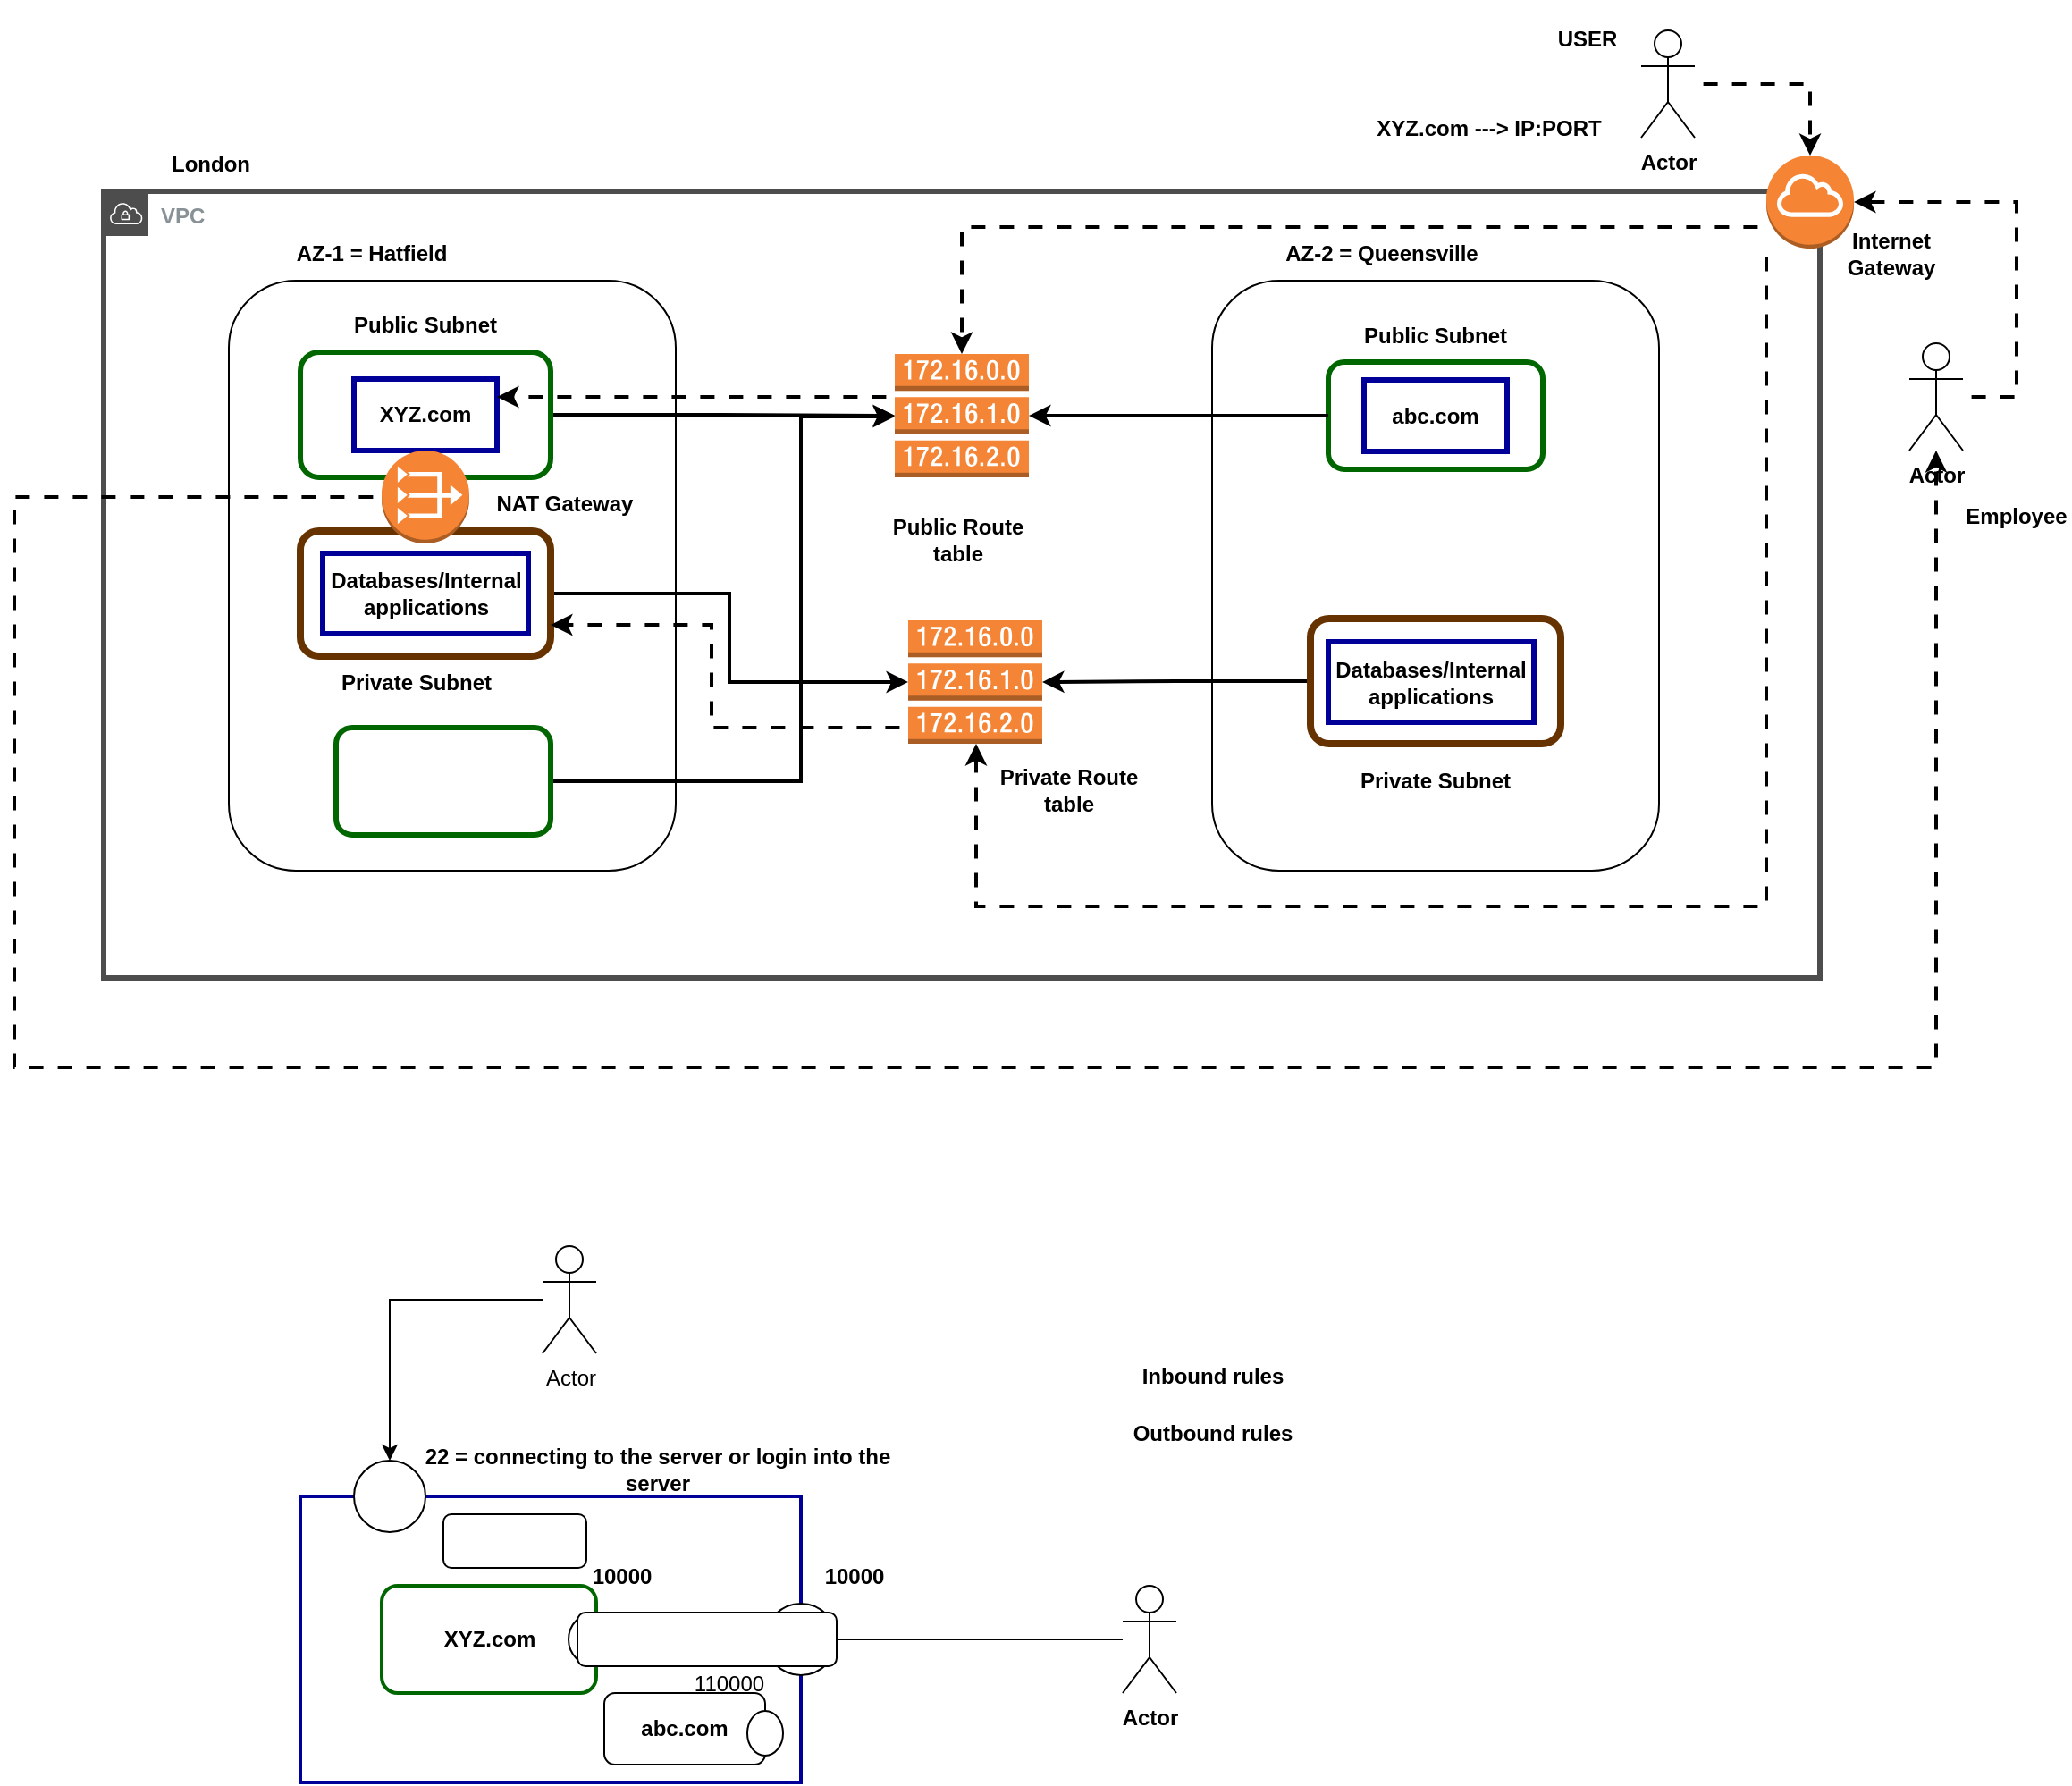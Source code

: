 <mxfile version="24.8.1">
  <diagram name="Page-1" id="IHv-98eqLwMEWZHqAXbI">
    <mxGraphModel dx="808" dy="402" grid="1" gridSize="10" guides="1" tooltips="1" connect="1" arrows="1" fold="1" page="1" pageScale="1" pageWidth="850" pageHeight="1100" math="0" shadow="0">
      <root>
        <mxCell id="0" />
        <mxCell id="1" parent="0" />
        <mxCell id="L3Kivdhp5sDXabprpD6I-1" value="VPC" style="sketch=0;outlineConnect=0;gradientColor=none;html=1;whiteSpace=wrap;fontSize=12;fontStyle=1;shape=mxgraph.aws4.group;grIcon=mxgraph.aws4.group_vpc;strokeColor=#4D4D4D;fillColor=none;verticalAlign=top;align=left;spacingLeft=30;fontColor=#879196;dashed=0;strokeWidth=3;" parent="1" vertex="1">
          <mxGeometry x="90" y="310" width="960" height="440" as="geometry" />
        </mxCell>
        <mxCell id="L3Kivdhp5sDXabprpD6I-2" value="&lt;span&gt;London&lt;/span&gt;" style="text;html=1;align=center;verticalAlign=middle;whiteSpace=wrap;rounded=0;fontStyle=1" parent="1" vertex="1">
          <mxGeometry x="120" y="280" width="60" height="30" as="geometry" />
        </mxCell>
        <mxCell id="L3Kivdhp5sDXabprpD6I-3" value="" style="rounded=1;whiteSpace=wrap;html=1;fontStyle=1" parent="1" vertex="1">
          <mxGeometry x="160" y="360" width="250" height="330" as="geometry" />
        </mxCell>
        <mxCell id="L3Kivdhp5sDXabprpD6I-4" value="" style="rounded=1;whiteSpace=wrap;html=1;fontStyle=1" parent="1" vertex="1">
          <mxGeometry x="710" y="360" width="250" height="330" as="geometry" />
        </mxCell>
        <mxCell id="L3Kivdhp5sDXabprpD6I-5" value="&lt;span&gt;AZ-1 = Hatfield&lt;/span&gt;" style="text;html=1;align=center;verticalAlign=middle;whiteSpace=wrap;rounded=0;fontStyle=1" parent="1" vertex="1">
          <mxGeometry x="184.5" y="330" width="110" height="30" as="geometry" />
        </mxCell>
        <mxCell id="L3Kivdhp5sDXabprpD6I-6" value="&lt;span&gt;AZ-2 = Queensville&lt;/span&gt;" style="text;html=1;align=center;verticalAlign=middle;whiteSpace=wrap;rounded=0;fontStyle=1" parent="1" vertex="1">
          <mxGeometry x="750" y="330" width="110" height="30" as="geometry" />
        </mxCell>
        <mxCell id="L3Kivdhp5sDXabprpD6I-25" style="edgeStyle=orthogonalEdgeStyle;rounded=0;orthogonalLoop=1;jettySize=auto;html=1;strokeWidth=2;fontStyle=1" parent="1" source="L3Kivdhp5sDXabprpD6I-7" target="L3Kivdhp5sDXabprpD6I-23" edge="1">
          <mxGeometry relative="1" as="geometry" />
        </mxCell>
        <mxCell id="L3Kivdhp5sDXabprpD6I-34" style="edgeStyle=orthogonalEdgeStyle;rounded=0;orthogonalLoop=1;jettySize=auto;html=1;fontStyle=1" parent="1" source="L3Kivdhp5sDXabprpD6I-7" target="L3Kivdhp5sDXabprpD6I-23" edge="1">
          <mxGeometry relative="1" as="geometry" />
        </mxCell>
        <mxCell id="L3Kivdhp5sDXabprpD6I-7" value="" style="rounded=1;whiteSpace=wrap;html=1;strokeColor=#006600;strokeWidth=3;fontStyle=1" parent="1" vertex="1">
          <mxGeometry x="200" y="400" width="140" height="70" as="geometry" />
        </mxCell>
        <mxCell id="5o6ZdLPysze8xNBXoWIT-5" style="edgeStyle=orthogonalEdgeStyle;rounded=0;orthogonalLoop=1;jettySize=auto;html=1;strokeWidth=2;fontStyle=1" parent="1" source="L3Kivdhp5sDXabprpD6I-8" target="5o6ZdLPysze8xNBXoWIT-3" edge="1">
          <mxGeometry relative="1" as="geometry" />
        </mxCell>
        <mxCell id="L3Kivdhp5sDXabprpD6I-8" value="" style="rounded=1;whiteSpace=wrap;html=1;strokeColor=#663300;strokeWidth=4;fontStyle=1" parent="1" vertex="1">
          <mxGeometry x="200" y="500" width="140" height="70" as="geometry" />
        </mxCell>
        <mxCell id="L3Kivdhp5sDXabprpD6I-27" style="edgeStyle=orthogonalEdgeStyle;rounded=0;orthogonalLoop=1;jettySize=auto;html=1;strokeWidth=2;fontStyle=1" parent="1" source="L3Kivdhp5sDXabprpD6I-12" target="L3Kivdhp5sDXabprpD6I-23" edge="1">
          <mxGeometry relative="1" as="geometry">
            <Array as="points">
              <mxPoint x="480" y="640" />
              <mxPoint x="480" y="436" />
            </Array>
          </mxGeometry>
        </mxCell>
        <mxCell id="L3Kivdhp5sDXabprpD6I-12" value="" style="rounded=1;whiteSpace=wrap;html=1;strokeColor=#006600;strokeWidth=3;fontStyle=1" parent="1" vertex="1">
          <mxGeometry x="220" y="610" width="120" height="60" as="geometry" />
        </mxCell>
        <mxCell id="L3Kivdhp5sDXabprpD6I-13" value="" style="rounded=1;whiteSpace=wrap;html=1;strokeColor=#006600;strokeWidth=3;fontStyle=1" parent="1" vertex="1">
          <mxGeometry x="775" y="405.5" width="120" height="60" as="geometry" />
        </mxCell>
        <mxCell id="L3Kivdhp5sDXabprpD6I-15" value="XYZ.com" style="rounded=0;whiteSpace=wrap;html=1;strokeColor=#000099;strokeWidth=3;fontStyle=1" parent="1" vertex="1">
          <mxGeometry x="230" y="415" width="80" height="40" as="geometry" />
        </mxCell>
        <mxCell id="L3Kivdhp5sDXabprpD6I-19" style="edgeStyle=orthogonalEdgeStyle;rounded=0;orthogonalLoop=1;jettySize=auto;html=1;strokeWidth=2;flowAnimation=1;fontStyle=1" parent="1" source="L3Kivdhp5sDXabprpD6I-16" target="L3Kivdhp5sDXabprpD6I-18" edge="1">
          <mxGeometry relative="1" as="geometry" />
        </mxCell>
        <mxCell id="L3Kivdhp5sDXabprpD6I-16" value="Actor" style="shape=umlActor;verticalLabelPosition=bottom;verticalAlign=top;html=1;outlineConnect=0;fontStyle=1" parent="1" vertex="1">
          <mxGeometry x="950" y="220" width="30" height="60" as="geometry" />
        </mxCell>
        <mxCell id="L3Kivdhp5sDXabprpD6I-17" value="&lt;span&gt;USER&lt;/span&gt;" style="text;html=1;align=center;verticalAlign=middle;whiteSpace=wrap;rounded=0;fontStyle=1" parent="1" vertex="1">
          <mxGeometry x="890" y="210" width="60" height="30" as="geometry" />
        </mxCell>
        <mxCell id="L3Kivdhp5sDXabprpD6I-30" style="edgeStyle=orthogonalEdgeStyle;rounded=0;orthogonalLoop=1;jettySize=auto;html=1;strokeWidth=2;flowAnimation=1;fontStyle=1" parent="1" source="L3Kivdhp5sDXabprpD6I-18" target="L3Kivdhp5sDXabprpD6I-23" edge="1">
          <mxGeometry relative="1" as="geometry">
            <Array as="points">
              <mxPoint x="570" y="330" />
            </Array>
          </mxGeometry>
        </mxCell>
        <mxCell id="5o6ZdLPysze8xNBXoWIT-10" style="edgeStyle=orthogonalEdgeStyle;rounded=0;orthogonalLoop=1;jettySize=auto;html=1;strokeWidth=2;flowAnimation=1;fontStyle=1" parent="1" source="L3Kivdhp5sDXabprpD6I-18" target="5o6ZdLPysze8xNBXoWIT-3" edge="1">
          <mxGeometry relative="1" as="geometry">
            <Array as="points">
              <mxPoint x="1020" y="710" />
              <mxPoint x="578" y="710" />
            </Array>
          </mxGeometry>
        </mxCell>
        <mxCell id="L3Kivdhp5sDXabprpD6I-18" value="" style="outlineConnect=0;dashed=0;verticalLabelPosition=bottom;verticalAlign=top;align=center;html=1;shape=mxgraph.aws3.internet_gateway;fillColor=#F58534;gradientColor=none;fontStyle=1" parent="1" vertex="1">
          <mxGeometry x="1020" y="290" width="49" height="52" as="geometry" />
        </mxCell>
        <mxCell id="L3Kivdhp5sDXabprpD6I-21" value="&lt;span&gt;XYZ.com ---&amp;gt; IP:PORT&lt;/span&gt;" style="text;html=1;align=center;verticalAlign=middle;whiteSpace=wrap;rounded=0;fontStyle=1" parent="1" vertex="1">
          <mxGeometry x="775" y="260" width="180" height="30" as="geometry" />
        </mxCell>
        <mxCell id="L3Kivdhp5sDXabprpD6I-22" value="&lt;span&gt;Internet Gateway&lt;/span&gt;" style="text;html=1;align=center;verticalAlign=middle;whiteSpace=wrap;rounded=0;fontStyle=1" parent="1" vertex="1">
          <mxGeometry x="1060" y="330" width="60" height="30" as="geometry" />
        </mxCell>
        <mxCell id="L3Kivdhp5sDXabprpD6I-32" style="edgeStyle=orthogonalEdgeStyle;rounded=0;orthogonalLoop=1;jettySize=auto;html=1;entryX=1;entryY=0.25;entryDx=0;entryDy=0;strokeWidth=2;flowAnimation=1;fontStyle=1" parent="1" source="L3Kivdhp5sDXabprpD6I-23" target="L3Kivdhp5sDXabprpD6I-15" edge="1">
          <mxGeometry relative="1" as="geometry">
            <Array as="points">
              <mxPoint x="480" y="425" />
              <mxPoint x="480" y="425" />
            </Array>
          </mxGeometry>
        </mxCell>
        <mxCell id="L3Kivdhp5sDXabprpD6I-23" value="" style="outlineConnect=0;dashed=0;verticalLabelPosition=bottom;verticalAlign=top;align=center;html=1;shape=mxgraph.aws3.route_table;fillColor=#F58536;gradientColor=none;fontStyle=1" parent="1" vertex="1">
          <mxGeometry x="532.5" y="401" width="75" height="69" as="geometry" />
        </mxCell>
        <mxCell id="L3Kivdhp5sDXabprpD6I-24" value="&lt;span&gt;Public Route table&lt;/span&gt;" style="text;html=1;align=center;verticalAlign=middle;whiteSpace=wrap;rounded=0;fontStyle=1" parent="1" vertex="1">
          <mxGeometry x="527.5" y="490" width="80" height="30" as="geometry" />
        </mxCell>
        <mxCell id="L3Kivdhp5sDXabprpD6I-26" style="edgeStyle=orthogonalEdgeStyle;rounded=0;orthogonalLoop=1;jettySize=auto;html=1;entryX=1;entryY=0.5;entryDx=0;entryDy=0;entryPerimeter=0;strokeWidth=2;fontStyle=1" parent="1" source="L3Kivdhp5sDXabprpD6I-13" target="L3Kivdhp5sDXabprpD6I-23" edge="1">
          <mxGeometry relative="1" as="geometry" />
        </mxCell>
        <mxCell id="L3Kivdhp5sDXabprpD6I-37" value="&lt;span&gt;Public Subnet&lt;/span&gt;" style="text;html=1;align=center;verticalAlign=middle;whiteSpace=wrap;rounded=0;fontStyle=1" parent="1" vertex="1">
          <mxGeometry x="225" y="370" width="90" height="30" as="geometry" />
        </mxCell>
        <mxCell id="L3Kivdhp5sDXabprpD6I-38" value="&lt;span&gt;Public Subnet&lt;/span&gt;" style="text;html=1;align=center;verticalAlign=middle;whiteSpace=wrap;rounded=0;fontStyle=1" parent="1" vertex="1">
          <mxGeometry x="790" y="375.5" width="90" height="30" as="geometry" />
        </mxCell>
        <mxCell id="L3Kivdhp5sDXabprpD6I-41" value="&lt;span&gt;Private Subnet&lt;/span&gt;" style="text;html=1;align=center;verticalAlign=middle;whiteSpace=wrap;rounded=0;fontStyle=1" parent="1" vertex="1">
          <mxGeometry x="220" y="570" width="90" height="30" as="geometry" />
        </mxCell>
        <mxCell id="5o6ZdLPysze8xNBXoWIT-1" value="&lt;span&gt;Databases/Internal applications&lt;/span&gt;" style="rounded=0;whiteSpace=wrap;html=1;strokeColor=#000099;strokeWidth=3;fontStyle=1" parent="1" vertex="1">
          <mxGeometry x="212.5" y="512.5" width="115" height="45" as="geometry" />
        </mxCell>
        <mxCell id="5o6ZdLPysze8xNBXoWIT-12" style="edgeStyle=orthogonalEdgeStyle;rounded=0;orthogonalLoop=1;jettySize=auto;html=1;strokeWidth=2;flowAnimation=1;fontStyle=1" parent="1" source="5o6ZdLPysze8xNBXoWIT-2" target="5o6ZdLPysze8xNBXoWIT-7" edge="1">
          <mxGeometry relative="1" as="geometry">
            <Array as="points">
              <mxPoint x="40" y="481" />
              <mxPoint x="40" y="800" />
              <mxPoint x="1115" y="800" />
            </Array>
          </mxGeometry>
        </mxCell>
        <mxCell id="5o6ZdLPysze8xNBXoWIT-2" value="" style="outlineConnect=0;dashed=0;verticalLabelPosition=bottom;verticalAlign=top;align=center;html=1;shape=mxgraph.aws3.vpc_nat_gateway;fillColor=#F58534;gradientColor=none;fontStyle=1" parent="1" vertex="1">
          <mxGeometry x="245.5" y="455" width="49" height="52" as="geometry" />
        </mxCell>
        <mxCell id="5o6ZdLPysze8xNBXoWIT-11" style="edgeStyle=orthogonalEdgeStyle;rounded=0;orthogonalLoop=1;jettySize=auto;html=1;entryX=1;entryY=0.75;entryDx=0;entryDy=0;strokeWidth=2;flowAnimation=1;fontStyle=1" parent="1" source="5o6ZdLPysze8xNBXoWIT-3" target="L3Kivdhp5sDXabprpD6I-8" edge="1">
          <mxGeometry relative="1" as="geometry">
            <Array as="points">
              <mxPoint x="430" y="610" />
              <mxPoint x="430" y="553" />
            </Array>
          </mxGeometry>
        </mxCell>
        <mxCell id="5o6ZdLPysze8xNBXoWIT-3" value="" style="outlineConnect=0;dashed=0;verticalLabelPosition=bottom;verticalAlign=top;align=center;html=1;shape=mxgraph.aws3.route_table;fillColor=#F58536;gradientColor=none;fontStyle=1" parent="1" vertex="1">
          <mxGeometry x="540" y="550" width="75" height="69" as="geometry" />
        </mxCell>
        <mxCell id="5o6ZdLPysze8xNBXoWIT-4" value="&lt;span&gt;Private Route table&lt;/span&gt;" style="text;html=1;align=center;verticalAlign=middle;whiteSpace=wrap;rounded=0;fontStyle=1" parent="1" vertex="1">
          <mxGeometry x="590" y="630" width="80" height="30" as="geometry" />
        </mxCell>
        <mxCell id="5o6ZdLPysze8xNBXoWIT-9" style="edgeStyle=orthogonalEdgeStyle;rounded=0;orthogonalLoop=1;jettySize=auto;html=1;strokeWidth=2;flowAnimation=1;fontStyle=1" parent="1" source="5o6ZdLPysze8xNBXoWIT-7" target="L3Kivdhp5sDXabprpD6I-18" edge="1">
          <mxGeometry relative="1" as="geometry">
            <Array as="points">
              <mxPoint x="1160" y="425" />
              <mxPoint x="1160" y="316" />
            </Array>
          </mxGeometry>
        </mxCell>
        <mxCell id="5o6ZdLPysze8xNBXoWIT-7" value="Actor" style="shape=umlActor;verticalLabelPosition=bottom;verticalAlign=top;html=1;outlineConnect=0;fontStyle=1" parent="1" vertex="1">
          <mxGeometry x="1100" y="395" width="30" height="60" as="geometry" />
        </mxCell>
        <mxCell id="5o6ZdLPysze8xNBXoWIT-8" value="&lt;span&gt;Employee&lt;/span&gt;" style="text;html=1;align=center;verticalAlign=middle;whiteSpace=wrap;rounded=0;fontStyle=1" parent="1" vertex="1">
          <mxGeometry x="1130" y="477" width="60" height="30" as="geometry" />
        </mxCell>
        <mxCell id="5o6ZdLPysze8xNBXoWIT-13" value="&lt;span&gt;NAT Gateway&lt;/span&gt;" style="text;html=1;align=center;verticalAlign=middle;whiteSpace=wrap;rounded=0;fontStyle=1" parent="1" vertex="1">
          <mxGeometry x="294.5" y="470" width="105.5" height="30" as="geometry" />
        </mxCell>
        <mxCell id="5o6ZdLPysze8xNBXoWIT-14" value="" style="shape=image;html=1;verticalAlign=top;verticalLabelPosition=bottom;labelBackgroundColor=#ffffff;imageAspect=0;aspect=fixed;image=https://cdn0.iconfinder.com/data/icons/kameleon-free-pack/110/Hacker-128.png;fontStyle=1" parent="1" vertex="1">
          <mxGeometry x="1080" y="203" width="87" height="87" as="geometry" />
        </mxCell>
        <mxCell id="5o6ZdLPysze8xNBXoWIT-18" style="edgeStyle=orthogonalEdgeStyle;rounded=0;orthogonalLoop=1;jettySize=auto;html=1;strokeWidth=2;fontStyle=1" parent="1" source="5o6ZdLPysze8xNBXoWIT-17" target="5o6ZdLPysze8xNBXoWIT-3" edge="1">
          <mxGeometry relative="1" as="geometry" />
        </mxCell>
        <mxCell id="5o6ZdLPysze8xNBXoWIT-17" value="" style="rounded=1;whiteSpace=wrap;html=1;strokeColor=#663300;strokeWidth=4;fontStyle=1" parent="1" vertex="1">
          <mxGeometry x="765" y="549" width="140" height="70" as="geometry" />
        </mxCell>
        <mxCell id="5o6ZdLPysze8xNBXoWIT-19" value="&lt;span&gt;abc.com&lt;/span&gt;" style="rounded=0;whiteSpace=wrap;html=1;strokeColor=#000099;strokeWidth=3;fontStyle=1" parent="1" vertex="1">
          <mxGeometry x="795" y="415.5" width="80" height="40" as="geometry" />
        </mxCell>
        <mxCell id="5o6ZdLPysze8xNBXoWIT-20" value="&lt;span&gt;Databases/Internal applications&lt;/span&gt;" style="rounded=0;whiteSpace=wrap;html=1;strokeColor=#000099;strokeWidth=3;fontStyle=1" parent="1" vertex="1">
          <mxGeometry x="775" y="562" width="115" height="45" as="geometry" />
        </mxCell>
        <mxCell id="5o6ZdLPysze8xNBXoWIT-22" value="&lt;span&gt;Private Subnet&lt;/span&gt;" style="text;html=1;align=center;verticalAlign=middle;whiteSpace=wrap;rounded=0;fontStyle=1" parent="1" vertex="1">
          <mxGeometry x="790" y="625" width="90" height="30" as="geometry" />
        </mxCell>
        <mxCell id="1U3jbI4TA8fQ8glaw9Jv-1" value="" style="rounded=0;whiteSpace=wrap;html=1;strokeColor=#000099;strokeWidth=2;fontStyle=1" parent="1" vertex="1">
          <mxGeometry x="200" y="1040" width="280" height="160" as="geometry" />
        </mxCell>
        <mxCell id="1U3jbI4TA8fQ8glaw9Jv-2" value="XYZ.com" style="rounded=1;whiteSpace=wrap;html=1;strokeColor=#006600;strokeWidth=2;fontStyle=1" parent="1" vertex="1">
          <mxGeometry x="245.5" y="1090" width="120" height="60" as="geometry" />
        </mxCell>
        <mxCell id="1U3jbI4TA8fQ8glaw9Jv-64" style="edgeStyle=orthogonalEdgeStyle;rounded=0;orthogonalLoop=1;jettySize=auto;html=1;" parent="1" source="1U3jbI4TA8fQ8glaw9Jv-3" target="1U3jbI4TA8fQ8glaw9Jv-2" edge="1">
          <mxGeometry relative="1" as="geometry" />
        </mxCell>
        <mxCell id="1U3jbI4TA8fQ8glaw9Jv-3" value="Actor" style="shape=umlActor;verticalLabelPosition=bottom;verticalAlign=top;html=1;outlineConnect=0;fontStyle=1" parent="1" vertex="1">
          <mxGeometry x="660" y="1090" width="30" height="60" as="geometry" />
        </mxCell>
        <mxCell id="1U3jbI4TA8fQ8glaw9Jv-5" value="" style="ellipse;whiteSpace=wrap;html=1;fontStyle=1" parent="1" vertex="1">
          <mxGeometry x="350" y="1105" width="30" height="30" as="geometry" />
        </mxCell>
        <mxCell id="1U3jbI4TA8fQ8glaw9Jv-6" value="" style="ellipse;whiteSpace=wrap;html=1;fontStyle=1" parent="1" vertex="1">
          <mxGeometry x="460" y="1100" width="40" height="40" as="geometry" />
        </mxCell>
        <mxCell id="1U3jbI4TA8fQ8glaw9Jv-8" value="" style="rounded=1;whiteSpace=wrap;html=1;fontStyle=1" parent="1" vertex="1">
          <mxGeometry x="355" y="1105" width="145" height="30" as="geometry" />
        </mxCell>
        <mxCell id="1U3jbI4TA8fQ8glaw9Jv-9" value="10000" style="text;html=1;align=center;verticalAlign=middle;whiteSpace=wrap;rounded=0;fontStyle=1" parent="1" vertex="1">
          <mxGeometry x="480" y="1070" width="60" height="30" as="geometry" />
        </mxCell>
        <mxCell id="1U3jbI4TA8fQ8glaw9Jv-63" value="10000" style="text;html=1;align=center;verticalAlign=middle;whiteSpace=wrap;rounded=0;fontStyle=1" parent="1" vertex="1">
          <mxGeometry x="350" y="1070" width="60" height="30" as="geometry" />
        </mxCell>
        <mxCell id="1U3jbI4TA8fQ8glaw9Jv-65" value="&lt;b&gt;abc.com&lt;/b&gt;" style="rounded=1;whiteSpace=wrap;html=1;" parent="1" vertex="1">
          <mxGeometry x="370" y="1150" width="90" height="40" as="geometry" />
        </mxCell>
        <mxCell id="1U3jbI4TA8fQ8glaw9Jv-66" value="" style="ellipse;whiteSpace=wrap;html=1;" parent="1" vertex="1">
          <mxGeometry x="450" y="1160" width="20" height="25" as="geometry" />
        </mxCell>
        <mxCell id="1U3jbI4TA8fQ8glaw9Jv-67" value="110000" style="text;html=1;align=center;verticalAlign=middle;whiteSpace=wrap;rounded=0;" parent="1" vertex="1">
          <mxGeometry x="410" y="1130" width="60" height="30" as="geometry" />
        </mxCell>
        <mxCell id="1U3jbI4TA8fQ8glaw9Jv-68" value="" style="ellipse;whiteSpace=wrap;html=1;" parent="1" vertex="1">
          <mxGeometry x="230" y="1020" width="40" height="40" as="geometry" />
        </mxCell>
        <mxCell id="1U3jbI4TA8fQ8glaw9Jv-70" style="edgeStyle=orthogonalEdgeStyle;rounded=0;orthogonalLoop=1;jettySize=auto;html=1;" parent="1" source="1U3jbI4TA8fQ8glaw9Jv-69" target="1U3jbI4TA8fQ8glaw9Jv-68" edge="1">
          <mxGeometry relative="1" as="geometry" />
        </mxCell>
        <mxCell id="1U3jbI4TA8fQ8glaw9Jv-69" value="Actor" style="shape=umlActor;verticalLabelPosition=bottom;verticalAlign=top;html=1;outlineConnect=0;" parent="1" vertex="1">
          <mxGeometry x="335.5" y="900" width="30" height="60" as="geometry" />
        </mxCell>
        <mxCell id="1U3jbI4TA8fQ8glaw9Jv-71" value="&lt;b&gt;22 = connecting to the server or login into the server&lt;/b&gt;" style="text;html=1;align=center;verticalAlign=middle;whiteSpace=wrap;rounded=0;" parent="1" vertex="1">
          <mxGeometry x="260" y="1010" width="280" height="30" as="geometry" />
        </mxCell>
        <mxCell id="1U3jbI4TA8fQ8glaw9Jv-72" value="" style="rounded=1;whiteSpace=wrap;html=1;" parent="1" vertex="1">
          <mxGeometry x="280" y="1050" width="80" height="30" as="geometry" />
        </mxCell>
        <mxCell id="oWEqypCT3MJGddIyEw9i-1" value="&lt;b&gt;Inbound rules&lt;/b&gt;" style="text;html=1;align=center;verticalAlign=middle;resizable=0;points=[];autosize=1;strokeColor=none;fillColor=none;" vertex="1" parent="1">
          <mxGeometry x="660" y="958" width="100" height="30" as="geometry" />
        </mxCell>
        <mxCell id="oWEqypCT3MJGddIyEw9i-2" value="&lt;b&gt;Outbound rules&lt;/b&gt;" style="text;html=1;align=center;verticalAlign=middle;resizable=0;points=[];autosize=1;strokeColor=none;fillColor=none;" vertex="1" parent="1">
          <mxGeometry x="655" y="990" width="110" height="30" as="geometry" />
        </mxCell>
      </root>
    </mxGraphModel>
  </diagram>
</mxfile>
